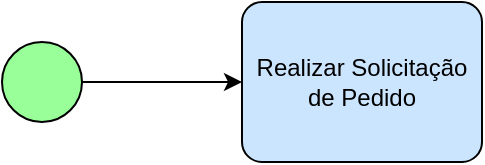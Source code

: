 <mxfile version="16.5.1" type="device" pages="3"><diagram id="ikMcDgLR_gFPNEw-ZTs5" name="Fluxograma"><mxGraphModel dx="1038" dy="249" grid="1" gridSize="10" guides="1" tooltips="1" connect="1" arrows="1" fold="1" page="0" pageScale="1" pageWidth="1169" pageHeight="827" math="0" shadow="0"><root><mxCell id="0"/><mxCell id="1" parent="0"/><mxCell id="gKZYmfGNtK6z6mm_H7y0-3" style="edgeStyle=orthogonalEdgeStyle;rounded=0;orthogonalLoop=1;jettySize=auto;html=1;fontFamily=Helvetica;fontSize=12;fontColor=default;" parent="1" source="gKZYmfGNtK6z6mm_H7y0-1" target="gKZYmfGNtK6z6mm_H7y0-2" edge="1"><mxGeometry relative="1" as="geometry"/></mxCell><mxCell id="gKZYmfGNtK6z6mm_H7y0-1" value="" style="points=[[0.145,0.145,0],[0.5,0,0],[0.855,0.145,0],[1,0.5,0],[0.855,0.855,0],[0.5,1,0],[0.145,0.855,0],[0,0.5,0]];shape=mxgraph.bpmn.event;html=1;verticalLabelPosition=bottom;labelBackgroundColor=#ffffff;verticalAlign=top;align=center;perimeter=ellipsePerimeter;outlineConnect=0;aspect=fixed;outline=standard;symbol=general;fillColor=#99FF99;" parent="1" vertex="1"><mxGeometry x="320" y="420" width="40" height="40" as="geometry"/></mxCell><mxCell id="gKZYmfGNtK6z6mm_H7y0-2" value="Realizar Solicitação de Pedido" style="points=[[0.25,0,0],[0.5,0,0],[0.75,0,0],[1,0.25,0],[1,0.5,0],[1,0.75,0],[0.75,1,0],[0.5,1,0],[0.25,1,0],[0,0.75,0],[0,0.5,0],[0,0.25,0]];shape=mxgraph.bpmn.task;whiteSpace=wrap;rectStyle=rounded;size=10;taskMarker=abstract;labelBackgroundColor=none;fontFamily=Helvetica;fontSize=12;fontColor=#000000;strokeColor=default;fillColor=#CCE5FF;html=1;" parent="1" vertex="1"><mxGeometry x="440" y="400" width="120" height="80" as="geometry"/></mxCell></root></mxGraphModel></diagram><diagram id="-e9G3CItfGh2ja6V0YT_" name="Casos de Uso"><mxGraphModel dx="1438" dy="249" grid="1" gridSize="10" guides="1" tooltips="1" connect="1" arrows="1" fold="1" page="0" pageScale="1" pageWidth="1169" pageHeight="827" math="0" shadow="0"><root><mxCell id="nmS7gJ4YFU_Pj8aa8mly-0"/><mxCell id="nmS7gJ4YFU_Pj8aa8mly-1" parent="nmS7gJ4YFU_Pj8aa8mly-0"/><mxCell id="DNogR23zL2V1cmOp9Az7-14" style="edgeStyle=none;rounded=0;orthogonalLoop=1;jettySize=auto;html=1;fontFamily=Helvetica;fontSize=12;fontColor=#000000;" parent="nmS7gJ4YFU_Pj8aa8mly-1" source="DNogR23zL2V1cmOp9Az7-10" target="DNogR23zL2V1cmOp9Az7-12" edge="1"><mxGeometry relative="1" as="geometry"/></mxCell><mxCell id="DNogR23zL2V1cmOp9Az7-10" value="Operador" style="shape=umlActor;verticalLabelPosition=bottom;verticalAlign=top;html=1;labelBackgroundColor=none;fontFamily=Helvetica;fontSize=12;fontColor=#000000;strokeColor=default;fillColor=#FFFFFF;" parent="nmS7gJ4YFU_Pj8aa8mly-1" vertex="1"><mxGeometry y="880" width="40" height="80" as="geometry"/></mxCell><mxCell id="DNogR23zL2V1cmOp9Az7-12" value="Receber Pedido" style="ellipse;whiteSpace=wrap;html=1;labelBackgroundColor=none;fontFamily=Helvetica;fontSize=12;fontColor=#000000;strokeColor=default;fillColor=#FFFFFF;" parent="nmS7gJ4YFU_Pj8aa8mly-1" vertex="1"><mxGeometry x="160" y="880" width="120" height="80" as="geometry"/></mxCell><mxCell id="DNogR23zL2V1cmOp9Az7-18" value="Aplicativo Web Macedo Implant Solutions" style="html=1;labelBackgroundColor=default;fontFamily=Helvetica;fontSize=12;fontColor=#000000;strokeColor=default;fillColor=none;align=center;verticalAlign=top;" parent="nmS7gJ4YFU_Pj8aa8mly-1" vertex="1"><mxGeometry x="160" y="440" width="520" height="400" as="geometry"/></mxCell><mxCell id="DNogR23zL2V1cmOp9Az7-19" value="Efetuar Login/Logout" style="ellipse;whiteSpace=wrap;html=1;labelBackgroundColor=none;fontFamily=Helvetica;fontSize=12;fontColor=#000000;strokeColor=default;fillColor=#FFFFFF;" parent="nmS7gJ4YFU_Pj8aa8mly-1" vertex="1"><mxGeometry x="360" y="480" width="120" height="80" as="geometry"/></mxCell><mxCell id="DNogR23zL2V1cmOp9Az7-20" value="Atualizar Estoque" style="ellipse;whiteSpace=wrap;html=1;labelBackgroundColor=none;fontFamily=Helvetica;fontSize=12;fontColor=#000000;strokeColor=default;fillColor=#FFFFFF;" parent="nmS7gJ4YFU_Pj8aa8mly-1" vertex="1"><mxGeometry x="480" y="720" width="120" height="80" as="geometry"/></mxCell><mxCell id="DNogR23zL2V1cmOp9Az7-21" value="Cadastrar Material" style="ellipse;whiteSpace=wrap;html=1;labelBackgroundColor=none;fontFamily=Helvetica;fontSize=12;fontColor=#000000;strokeColor=default;fillColor=#FFFFFF;" parent="nmS7gJ4YFU_Pj8aa8mly-1" vertex="1"><mxGeometry x="520" y="640" width="120" height="80" as="geometry"/></mxCell><mxCell id="DNogR23zL2V1cmOp9Az7-22" value="Cadastrar Cliente" style="ellipse;whiteSpace=wrap;html=1;labelBackgroundColor=none;fontFamily=Helvetica;fontSize=12;fontColor=#000000;strokeColor=default;fillColor=#FFFFFF;" parent="nmS7gJ4YFU_Pj8aa8mly-1" vertex="1"><mxGeometry x="280" y="560" width="120" height="80" as="geometry"/></mxCell><mxCell id="DNogR23zL2V1cmOp9Az7-23" value="Bloquear Cliente" style="ellipse;whiteSpace=wrap;html=1;labelBackgroundColor=none;fontFamily=Helvetica;fontSize=12;fontColor=#000000;strokeColor=default;fillColor=#FFFFFF;" parent="nmS7gJ4YFU_Pj8aa8mly-1" vertex="1"><mxGeometry x="240" y="720" width="120" height="80" as="geometry"/></mxCell><mxCell id="DNogR23zL2V1cmOp9Az7-24" value="Fazer Pedido" style="ellipse;whiteSpace=wrap;html=1;labelBackgroundColor=none;fontFamily=Helvetica;fontSize=12;fontColor=#000000;strokeColor=default;fillColor=#FFFFFF;" parent="nmS7gJ4YFU_Pj8aa8mly-1" vertex="1"><mxGeometry x="200" y="640" width="120" height="80" as="geometry"/></mxCell><mxCell id="DNogR23zL2V1cmOp9Az7-25" value="Solicitar Pedido" style="ellipse;whiteSpace=wrap;html=1;labelBackgroundColor=none;fontFamily=Helvetica;fontSize=12;fontColor=#000000;strokeColor=default;fillColor=#FFFFFF;" parent="nmS7gJ4YFU_Pj8aa8mly-1" vertex="1"><mxGeometry x="440" y="560" width="120" height="80" as="geometry"/></mxCell><mxCell id="DNogR23zL2V1cmOp9Az7-34" style="edgeStyle=none;rounded=0;orthogonalLoop=1;jettySize=auto;html=1;fontFamily=Helvetica;fontSize=12;fontColor=#000000;" parent="nmS7gJ4YFU_Pj8aa8mly-1" source="DNogR23zL2V1cmOp9Az7-26" target="DNogR23zL2V1cmOp9Az7-19" edge="1"><mxGeometry relative="1" as="geometry"/></mxCell><mxCell id="DNogR23zL2V1cmOp9Az7-35" style="edgeStyle=none;rounded=0;orthogonalLoop=1;jettySize=auto;html=1;fontFamily=Helvetica;fontSize=12;fontColor=#000000;" parent="nmS7gJ4YFU_Pj8aa8mly-1" source="DNogR23zL2V1cmOp9Az7-26" target="DNogR23zL2V1cmOp9Az7-20" edge="1"><mxGeometry relative="1" as="geometry"/></mxCell><mxCell id="DNogR23zL2V1cmOp9Az7-36" style="edgeStyle=none;rounded=0;orthogonalLoop=1;jettySize=auto;html=1;fontFamily=Helvetica;fontSize=12;fontColor=#000000;" parent="nmS7gJ4YFU_Pj8aa8mly-1" source="DNogR23zL2V1cmOp9Az7-26" target="DNogR23zL2V1cmOp9Az7-21" edge="1"><mxGeometry relative="1" as="geometry"/></mxCell><mxCell id="DNogR23zL2V1cmOp9Az7-37" style="edgeStyle=none;rounded=0;orthogonalLoop=1;jettySize=auto;html=1;fontFamily=Helvetica;fontSize=12;fontColor=#000000;" parent="nmS7gJ4YFU_Pj8aa8mly-1" source="DNogR23zL2V1cmOp9Az7-26" target="DNogR23zL2V1cmOp9Az7-25" edge="1"><mxGeometry relative="1" as="geometry"/></mxCell><mxCell id="DNogR23zL2V1cmOp9Az7-26" value="Reinaldo" style="shape=umlActor;verticalLabelPosition=bottom;verticalAlign=top;html=1;labelBackgroundColor=none;fontFamily=Helvetica;fontSize=12;fontColor=#000000;strokeColor=default;fillColor=#FFFFFF;" parent="nmS7gJ4YFU_Pj8aa8mly-1" vertex="1"><mxGeometry x="800" y="600" width="40" height="80" as="geometry"/></mxCell><mxCell id="DNogR23zL2V1cmOp9Az7-29" style="edgeStyle=none;rounded=0;orthogonalLoop=1;jettySize=auto;html=1;fontFamily=Helvetica;fontSize=12;fontColor=#000000;" parent="nmS7gJ4YFU_Pj8aa8mly-1" source="DNogR23zL2V1cmOp9Az7-27" target="DNogR23zL2V1cmOp9Az7-19" edge="1"><mxGeometry relative="1" as="geometry"/></mxCell><mxCell id="DNogR23zL2V1cmOp9Az7-30" style="edgeStyle=none;rounded=0;orthogonalLoop=1;jettySize=auto;html=1;fontFamily=Helvetica;fontSize=12;fontColor=#000000;" parent="nmS7gJ4YFU_Pj8aa8mly-1" source="DNogR23zL2V1cmOp9Az7-27" target="DNogR23zL2V1cmOp9Az7-23" edge="1"><mxGeometry relative="1" as="geometry"/></mxCell><mxCell id="DNogR23zL2V1cmOp9Az7-31" style="edgeStyle=none;rounded=0;orthogonalLoop=1;jettySize=auto;html=1;fontFamily=Helvetica;fontSize=12;fontColor=#000000;" parent="nmS7gJ4YFU_Pj8aa8mly-1" source="DNogR23zL2V1cmOp9Az7-27" target="DNogR23zL2V1cmOp9Az7-24" edge="1"><mxGeometry relative="1" as="geometry"/></mxCell><mxCell id="DNogR23zL2V1cmOp9Az7-32" style="edgeStyle=none;rounded=0;orthogonalLoop=1;jettySize=auto;html=1;fontFamily=Helvetica;fontSize=12;fontColor=#000000;" parent="nmS7gJ4YFU_Pj8aa8mly-1" source="DNogR23zL2V1cmOp9Az7-27" target="DNogR23zL2V1cmOp9Az7-22" edge="1"><mxGeometry relative="1" as="geometry"/></mxCell><mxCell id="DNogR23zL2V1cmOp9Az7-27" value="Rafaela" style="shape=umlActor;verticalLabelPosition=bottom;verticalAlign=top;html=1;labelBackgroundColor=none;fontFamily=Helvetica;fontSize=12;fontColor=#000000;strokeColor=default;fillColor=#FFFFFF;" parent="nmS7gJ4YFU_Pj8aa8mly-1" vertex="1"><mxGeometry y="600" width="40" height="80" as="geometry"/></mxCell></root></mxGraphModel></diagram><diagram id="yHKezRaOMMxXhc5B8pxL" name="Entidade de Relacionamento"><mxGraphModel dx="1038" dy="1049" grid="1" gridSize="10" guides="1" tooltips="1" connect="1" arrows="1" fold="1" page="0" pageScale="1" pageWidth="1169" pageHeight="827" math="0" shadow="0"><root><mxCell id="9y1m4AptiVUkIQtocEJv-0"/><mxCell id="9y1m4AptiVUkIQtocEJv-1" parent="9y1m4AptiVUkIQtocEJv-0"/><mxCell id="SzB6gNo2LekuM3TTqm6x-0" value="CLIENTE" style="shape=table;startSize=30;container=1;collapsible=1;childLayout=tableLayout;fixedRows=1;rowLines=0;fontStyle=1;align=center;resizeLast=1;fillColor=#99CCFF;rounded=1;shadow=0;sketch=0;" parent="9y1m4AptiVUkIQtocEJv-1" vertex="1"><mxGeometry x="160" y="-80" width="200" height="640" as="geometry"/></mxCell><mxCell id="SzB6gNo2LekuM3TTqm6x-1" value="" style="shape=tableRow;horizontal=0;startSize=0;swimlaneHead=0;swimlaneBody=0;fillColor=none;collapsible=0;dropTarget=0;points=[[0,0.5],[1,0.5]];portConstraint=eastwest;top=0;left=0;right=0;bottom=1;" parent="SzB6gNo2LekuM3TTqm6x-0" vertex="1"><mxGeometry y="30" width="200" height="30" as="geometry"/></mxCell><mxCell id="SzB6gNo2LekuM3TTqm6x-2" value="PK" style="shape=partialRectangle;connectable=0;fillColor=none;top=0;left=0;bottom=0;right=0;fontStyle=1;overflow=hidden;" parent="SzB6gNo2LekuM3TTqm6x-1" vertex="1"><mxGeometry width="30" height="30" as="geometry"><mxRectangle width="30" height="30" as="alternateBounds"/></mxGeometry></mxCell><mxCell id="SzB6gNo2LekuM3TTqm6x-3" value="ID" style="shape=partialRectangle;connectable=0;fillColor=none;top=0;left=0;bottom=0;right=0;align=left;spacingLeft=6;fontStyle=5;overflow=hidden;" parent="SzB6gNo2LekuM3TTqm6x-1" vertex="1"><mxGeometry x="30" width="170" height="30" as="geometry"><mxRectangle width="170" height="30" as="alternateBounds"/></mxGeometry></mxCell><mxCell id="SzB6gNo2LekuM3TTqm6x-4" value="" style="shape=tableRow;horizontal=0;startSize=0;swimlaneHead=0;swimlaneBody=0;fillColor=none;collapsible=0;dropTarget=0;points=[[0,0.5],[1,0.5]];portConstraint=eastwest;top=0;left=0;right=0;bottom=0;" parent="SzB6gNo2LekuM3TTqm6x-0" vertex="1"><mxGeometry y="60" width="200" height="30" as="geometry"/></mxCell><mxCell id="SzB6gNo2LekuM3TTqm6x-5" value="" style="shape=partialRectangle;connectable=0;fillColor=none;top=0;left=0;bottom=0;right=0;editable=1;overflow=hidden;" parent="SzB6gNo2LekuM3TTqm6x-4" vertex="1"><mxGeometry width="30" height="30" as="geometry"><mxRectangle width="30" height="30" as="alternateBounds"/></mxGeometry></mxCell><mxCell id="SzB6gNo2LekuM3TTqm6x-6" value="TIPO" style="shape=partialRectangle;connectable=0;fillColor=none;top=0;left=0;bottom=0;right=0;align=left;spacingLeft=6;overflow=hidden;" parent="SzB6gNo2LekuM3TTqm6x-4" vertex="1"><mxGeometry x="30" width="170" height="30" as="geometry"><mxRectangle width="170" height="30" as="alternateBounds"/></mxGeometry></mxCell><mxCell id="SzB6gNo2LekuM3TTqm6x-7" value="" style="shape=tableRow;horizontal=0;startSize=0;swimlaneHead=0;swimlaneBody=0;fillColor=none;collapsible=0;dropTarget=0;points=[[0,0.5],[1,0.5]];portConstraint=eastwest;top=0;left=0;right=0;bottom=0;" parent="SzB6gNo2LekuM3TTqm6x-0" vertex="1"><mxGeometry y="90" width="200" height="30" as="geometry"/></mxCell><mxCell id="SzB6gNo2LekuM3TTqm6x-8" value="" style="shape=partialRectangle;connectable=0;fillColor=none;top=0;left=0;bottom=0;right=0;editable=1;overflow=hidden;" parent="SzB6gNo2LekuM3TTqm6x-7" vertex="1"><mxGeometry width="30" height="30" as="geometry"><mxRectangle width="30" height="30" as="alternateBounds"/></mxGeometry></mxCell><mxCell id="SzB6gNo2LekuM3TTqm6x-9" value="STATUS" style="shape=partialRectangle;connectable=0;fillColor=none;top=0;left=0;bottom=0;right=0;align=left;spacingLeft=6;overflow=hidden;" parent="SzB6gNo2LekuM3TTqm6x-7" vertex="1"><mxGeometry x="30" width="170" height="30" as="geometry"><mxRectangle width="170" height="30" as="alternateBounds"/></mxGeometry></mxCell><mxCell id="SzB6gNo2LekuM3TTqm6x-10" value="" style="shape=tableRow;horizontal=0;startSize=0;swimlaneHead=0;swimlaneBody=0;fillColor=none;collapsible=0;dropTarget=0;points=[[0,0.5],[1,0.5]];portConstraint=eastwest;top=0;left=0;right=0;bottom=0;" parent="SzB6gNo2LekuM3TTqm6x-0" vertex="1"><mxGeometry y="120" width="200" height="30" as="geometry"/></mxCell><mxCell id="SzB6gNo2LekuM3TTqm6x-11" value="" style="shape=partialRectangle;connectable=0;fillColor=none;top=0;left=0;bottom=0;right=0;editable=1;overflow=hidden;" parent="SzB6gNo2LekuM3TTqm6x-10" vertex="1"><mxGeometry width="30" height="30" as="geometry"><mxRectangle width="30" height="30" as="alternateBounds"/></mxGeometry></mxCell><mxCell id="SzB6gNo2LekuM3TTqm6x-12" value="NOME" style="shape=partialRectangle;connectable=0;fillColor=none;top=0;left=0;bottom=0;right=0;align=left;spacingLeft=6;overflow=hidden;" parent="SzB6gNo2LekuM3TTqm6x-10" vertex="1"><mxGeometry x="30" width="170" height="30" as="geometry"><mxRectangle width="170" height="30" as="alternateBounds"/></mxGeometry></mxCell><mxCell id="SzB6gNo2LekuM3TTqm6x-13" value="" style="shape=tableRow;horizontal=0;startSize=0;swimlaneHead=0;swimlaneBody=0;fillColor=none;collapsible=0;dropTarget=0;points=[[0,0.5],[1,0.5]];portConstraint=eastwest;top=0;left=0;right=0;bottom=0;" parent="SzB6gNo2LekuM3TTqm6x-0" vertex="1"><mxGeometry y="150" width="200" height="30" as="geometry"/></mxCell><mxCell id="SzB6gNo2LekuM3TTqm6x-14" value="" style="shape=partialRectangle;connectable=0;fillColor=none;top=0;left=0;bottom=0;right=0;editable=1;overflow=hidden;" parent="SzB6gNo2LekuM3TTqm6x-13" vertex="1"><mxGeometry width="30" height="30" as="geometry"><mxRectangle width="30" height="30" as="alternateBounds"/></mxGeometry></mxCell><mxCell id="SzB6gNo2LekuM3TTqm6x-15" value="CPF_CNPJ" style="shape=partialRectangle;connectable=0;fillColor=none;top=0;left=0;bottom=0;right=0;align=left;spacingLeft=6;overflow=hidden;" parent="SzB6gNo2LekuM3TTqm6x-13" vertex="1"><mxGeometry x="30" width="170" height="30" as="geometry"><mxRectangle width="170" height="30" as="alternateBounds"/></mxGeometry></mxCell><mxCell id="SzB6gNo2LekuM3TTqm6x-16" value="" style="shape=tableRow;horizontal=0;startSize=0;swimlaneHead=0;swimlaneBody=0;fillColor=none;collapsible=0;dropTarget=0;points=[[0,0.5],[1,0.5]];portConstraint=eastwest;top=0;left=0;right=0;bottom=0;" parent="SzB6gNo2LekuM3TTqm6x-0" vertex="1"><mxGeometry y="180" width="200" height="30" as="geometry"/></mxCell><mxCell id="SzB6gNo2LekuM3TTqm6x-17" value="" style="shape=partialRectangle;connectable=0;fillColor=none;top=0;left=0;bottom=0;right=0;editable=1;overflow=hidden;" parent="SzB6gNo2LekuM3TTqm6x-16" vertex="1"><mxGeometry width="30" height="30" as="geometry"><mxRectangle width="30" height="30" as="alternateBounds"/></mxGeometry></mxCell><mxCell id="SzB6gNo2LekuM3TTqm6x-18" value="ENDERECO" style="shape=partialRectangle;connectable=0;fillColor=none;top=0;left=0;bottom=0;right=0;align=left;spacingLeft=6;overflow=hidden;" parent="SzB6gNo2LekuM3TTqm6x-16" vertex="1"><mxGeometry x="30" width="170" height="30" as="geometry"><mxRectangle width="170" height="30" as="alternateBounds"/></mxGeometry></mxCell><mxCell id="SzB6gNo2LekuM3TTqm6x-19" value="" style="shape=tableRow;horizontal=0;startSize=0;swimlaneHead=0;swimlaneBody=0;fillColor=none;collapsible=0;dropTarget=0;points=[[0,0.5],[1,0.5]];portConstraint=eastwest;top=0;left=0;right=0;bottom=0;" parent="SzB6gNo2LekuM3TTqm6x-0" vertex="1"><mxGeometry y="210" width="200" height="30" as="geometry"/></mxCell><mxCell id="SzB6gNo2LekuM3TTqm6x-20" value="" style="shape=partialRectangle;connectable=0;fillColor=none;top=0;left=0;bottom=0;right=0;editable=1;overflow=hidden;" parent="SzB6gNo2LekuM3TTqm6x-19" vertex="1"><mxGeometry width="30" height="30" as="geometry"><mxRectangle width="30" height="30" as="alternateBounds"/></mxGeometry></mxCell><mxCell id="SzB6gNo2LekuM3TTqm6x-21" value="NUMERO" style="shape=partialRectangle;connectable=0;fillColor=none;top=0;left=0;bottom=0;right=0;align=left;spacingLeft=6;overflow=hidden;" parent="SzB6gNo2LekuM3TTqm6x-19" vertex="1"><mxGeometry x="30" width="170" height="30" as="geometry"><mxRectangle width="170" height="30" as="alternateBounds"/></mxGeometry></mxCell><mxCell id="SzB6gNo2LekuM3TTqm6x-22" value="" style="shape=tableRow;horizontal=0;startSize=0;swimlaneHead=0;swimlaneBody=0;fillColor=none;collapsible=0;dropTarget=0;points=[[0,0.5],[1,0.5]];portConstraint=eastwest;top=0;left=0;right=0;bottom=0;" parent="SzB6gNo2LekuM3TTqm6x-0" vertex="1"><mxGeometry y="240" width="200" height="30" as="geometry"/></mxCell><mxCell id="SzB6gNo2LekuM3TTqm6x-23" value="" style="shape=partialRectangle;connectable=0;fillColor=none;top=0;left=0;bottom=0;right=0;editable=1;overflow=hidden;" parent="SzB6gNo2LekuM3TTqm6x-22" vertex="1"><mxGeometry width="30" height="30" as="geometry"><mxRectangle width="30" height="30" as="alternateBounds"/></mxGeometry></mxCell><mxCell id="SzB6gNo2LekuM3TTqm6x-24" value="COMPLEMENTO" style="shape=partialRectangle;connectable=0;fillColor=none;top=0;left=0;bottom=0;right=0;align=left;spacingLeft=6;overflow=hidden;" parent="SzB6gNo2LekuM3TTqm6x-22" vertex="1"><mxGeometry x="30" width="170" height="30" as="geometry"><mxRectangle width="170" height="30" as="alternateBounds"/></mxGeometry></mxCell><mxCell id="SzB6gNo2LekuM3TTqm6x-25" value="" style="shape=tableRow;horizontal=0;startSize=0;swimlaneHead=0;swimlaneBody=0;fillColor=none;collapsible=0;dropTarget=0;points=[[0,0.5],[1,0.5]];portConstraint=eastwest;top=0;left=0;right=0;bottom=0;" parent="SzB6gNo2LekuM3TTqm6x-0" vertex="1"><mxGeometry y="270" width="200" height="30" as="geometry"/></mxCell><mxCell id="SzB6gNo2LekuM3TTqm6x-26" value="" style="shape=partialRectangle;connectable=0;fillColor=none;top=0;left=0;bottom=0;right=0;editable=1;overflow=hidden;" parent="SzB6gNo2LekuM3TTqm6x-25" vertex="1"><mxGeometry width="30" height="30" as="geometry"><mxRectangle width="30" height="30" as="alternateBounds"/></mxGeometry></mxCell><mxCell id="SzB6gNo2LekuM3TTqm6x-27" value="BAIRRO" style="shape=partialRectangle;connectable=0;fillColor=none;top=0;left=0;bottom=0;right=0;align=left;spacingLeft=6;overflow=hidden;" parent="SzB6gNo2LekuM3TTqm6x-25" vertex="1"><mxGeometry x="30" width="170" height="30" as="geometry"><mxRectangle width="170" height="30" as="alternateBounds"/></mxGeometry></mxCell><mxCell id="SzB6gNo2LekuM3TTqm6x-28" value="" style="shape=tableRow;horizontal=0;startSize=0;swimlaneHead=0;swimlaneBody=0;fillColor=none;collapsible=0;dropTarget=0;points=[[0,0.5],[1,0.5]];portConstraint=eastwest;top=0;left=0;right=0;bottom=0;" parent="SzB6gNo2LekuM3TTqm6x-0" vertex="1"><mxGeometry y="300" width="200" height="30" as="geometry"/></mxCell><mxCell id="SzB6gNo2LekuM3TTqm6x-29" value="" style="shape=partialRectangle;connectable=0;fillColor=none;top=0;left=0;bottom=0;right=0;editable=1;overflow=hidden;" parent="SzB6gNo2LekuM3TTqm6x-28" vertex="1"><mxGeometry width="30" height="30" as="geometry"><mxRectangle width="30" height="30" as="alternateBounds"/></mxGeometry></mxCell><mxCell id="SzB6gNo2LekuM3TTqm6x-30" value="MUNICIPIO" style="shape=partialRectangle;connectable=0;fillColor=none;top=0;left=0;bottom=0;right=0;align=left;spacingLeft=6;overflow=hidden;" parent="SzB6gNo2LekuM3TTqm6x-28" vertex="1"><mxGeometry x="30" width="170" height="30" as="geometry"><mxRectangle width="170" height="30" as="alternateBounds"/></mxGeometry></mxCell><mxCell id="SzB6gNo2LekuM3TTqm6x-31" value="" style="shape=tableRow;horizontal=0;startSize=0;swimlaneHead=0;swimlaneBody=0;fillColor=none;collapsible=0;dropTarget=0;points=[[0,0.5],[1,0.5]];portConstraint=eastwest;top=0;left=0;right=0;bottom=0;" parent="SzB6gNo2LekuM3TTqm6x-0" vertex="1"><mxGeometry y="330" width="200" height="30" as="geometry"/></mxCell><mxCell id="SzB6gNo2LekuM3TTqm6x-32" value="" style="shape=partialRectangle;connectable=0;fillColor=none;top=0;left=0;bottom=0;right=0;editable=1;overflow=hidden;" parent="SzB6gNo2LekuM3TTqm6x-31" vertex="1"><mxGeometry width="30" height="30" as="geometry"><mxRectangle width="30" height="30" as="alternateBounds"/></mxGeometry></mxCell><mxCell id="SzB6gNo2LekuM3TTqm6x-33" value="CIDADE" style="shape=partialRectangle;connectable=0;fillColor=none;top=0;left=0;bottom=0;right=0;align=left;spacingLeft=6;overflow=hidden;" parent="SzB6gNo2LekuM3TTqm6x-31" vertex="1"><mxGeometry x="30" width="170" height="30" as="geometry"><mxRectangle width="170" height="30" as="alternateBounds"/></mxGeometry></mxCell><mxCell id="SzB6gNo2LekuM3TTqm6x-34" value="" style="shape=tableRow;horizontal=0;startSize=0;swimlaneHead=0;swimlaneBody=0;fillColor=none;collapsible=0;dropTarget=0;points=[[0,0.5],[1,0.5]];portConstraint=eastwest;top=0;left=0;right=0;bottom=0;" parent="SzB6gNo2LekuM3TTqm6x-0" vertex="1"><mxGeometry y="360" width="200" height="30" as="geometry"/></mxCell><mxCell id="SzB6gNo2LekuM3TTqm6x-35" value="" style="shape=partialRectangle;connectable=0;fillColor=none;top=0;left=0;bottom=0;right=0;editable=1;overflow=hidden;" parent="SzB6gNo2LekuM3TTqm6x-34" vertex="1"><mxGeometry width="30" height="30" as="geometry"><mxRectangle width="30" height="30" as="alternateBounds"/></mxGeometry></mxCell><mxCell id="SzB6gNo2LekuM3TTqm6x-36" value="UF" style="shape=partialRectangle;connectable=0;fillColor=none;top=0;left=0;bottom=0;right=0;align=left;spacingLeft=6;overflow=hidden;" parent="SzB6gNo2LekuM3TTqm6x-34" vertex="1"><mxGeometry x="30" width="170" height="30" as="geometry"><mxRectangle width="170" height="30" as="alternateBounds"/></mxGeometry></mxCell><mxCell id="SzB6gNo2LekuM3TTqm6x-37" value="" style="shape=tableRow;horizontal=0;startSize=0;swimlaneHead=0;swimlaneBody=0;fillColor=none;collapsible=0;dropTarget=0;points=[[0,0.5],[1,0.5]];portConstraint=eastwest;top=0;left=0;right=0;bottom=0;" parent="SzB6gNo2LekuM3TTqm6x-0" vertex="1"><mxGeometry y="390" width="200" height="30" as="geometry"/></mxCell><mxCell id="SzB6gNo2LekuM3TTqm6x-38" value="" style="shape=partialRectangle;connectable=0;fillColor=none;top=0;left=0;bottom=0;right=0;editable=1;overflow=hidden;" parent="SzB6gNo2LekuM3TTqm6x-37" vertex="1"><mxGeometry width="30" height="30" as="geometry"><mxRectangle width="30" height="30" as="alternateBounds"/></mxGeometry></mxCell><mxCell id="SzB6gNo2LekuM3TTqm6x-39" value="CEP" style="shape=partialRectangle;connectable=0;fillColor=none;top=0;left=0;bottom=0;right=0;align=left;spacingLeft=6;overflow=hidden;" parent="SzB6gNo2LekuM3TTqm6x-37" vertex="1"><mxGeometry x="30" width="170" height="30" as="geometry"><mxRectangle width="170" height="30" as="alternateBounds"/></mxGeometry></mxCell><mxCell id="SzB6gNo2LekuM3TTqm6x-40" value="" style="shape=tableRow;horizontal=0;startSize=0;swimlaneHead=0;swimlaneBody=0;fillColor=none;collapsible=0;dropTarget=0;points=[[0,0.5],[1,0.5]];portConstraint=eastwest;top=0;left=0;right=0;bottom=0;" parent="SzB6gNo2LekuM3TTqm6x-0" vertex="1"><mxGeometry y="420" width="200" height="30" as="geometry"/></mxCell><mxCell id="SzB6gNo2LekuM3TTqm6x-41" value="" style="shape=partialRectangle;connectable=0;fillColor=none;top=0;left=0;bottom=0;right=0;editable=1;overflow=hidden;" parent="SzB6gNo2LekuM3TTqm6x-40" vertex="1"><mxGeometry width="30" height="30" as="geometry"><mxRectangle width="30" height="30" as="alternateBounds"/></mxGeometry></mxCell><mxCell id="SzB6gNo2LekuM3TTqm6x-42" value="TELEFONE" style="shape=partialRectangle;connectable=0;fillColor=none;top=0;left=0;bottom=0;right=0;align=left;spacingLeft=6;overflow=hidden;" parent="SzB6gNo2LekuM3TTqm6x-40" vertex="1"><mxGeometry x="30" width="170" height="30" as="geometry"><mxRectangle width="170" height="30" as="alternateBounds"/></mxGeometry></mxCell><mxCell id="SzB6gNo2LekuM3TTqm6x-43" value="" style="shape=tableRow;horizontal=0;startSize=0;swimlaneHead=0;swimlaneBody=0;fillColor=none;collapsible=0;dropTarget=0;points=[[0,0.5],[1,0.5]];portConstraint=eastwest;top=0;left=0;right=0;bottom=0;" parent="SzB6gNo2LekuM3TTqm6x-0" vertex="1"><mxGeometry y="450" width="200" height="30" as="geometry"/></mxCell><mxCell id="SzB6gNo2LekuM3TTqm6x-44" value="" style="shape=partialRectangle;connectable=0;fillColor=none;top=0;left=0;bottom=0;right=0;editable=1;overflow=hidden;" parent="SzB6gNo2LekuM3TTqm6x-43" vertex="1"><mxGeometry width="30" height="30" as="geometry"><mxRectangle width="30" height="30" as="alternateBounds"/></mxGeometry></mxCell><mxCell id="SzB6gNo2LekuM3TTqm6x-45" value="CELULAR" style="shape=partialRectangle;connectable=0;fillColor=none;top=0;left=0;bottom=0;right=0;align=left;spacingLeft=6;overflow=hidden;" parent="SzB6gNo2LekuM3TTqm6x-43" vertex="1"><mxGeometry x="30" width="170" height="30" as="geometry"><mxRectangle width="170" height="30" as="alternateBounds"/></mxGeometry></mxCell><mxCell id="SzB6gNo2LekuM3TTqm6x-46" value="" style="shape=tableRow;horizontal=0;startSize=0;swimlaneHead=0;swimlaneBody=0;fillColor=none;collapsible=0;dropTarget=0;points=[[0,0.5],[1,0.5]];portConstraint=eastwest;top=0;left=0;right=0;bottom=0;" parent="SzB6gNo2LekuM3TTqm6x-0" vertex="1"><mxGeometry y="480" width="200" height="30" as="geometry"/></mxCell><mxCell id="SzB6gNo2LekuM3TTqm6x-47" value="" style="shape=partialRectangle;connectable=0;fillColor=none;top=0;left=0;bottom=0;right=0;editable=1;overflow=hidden;" parent="SzB6gNo2LekuM3TTqm6x-46" vertex="1"><mxGeometry width="30" height="30" as="geometry"><mxRectangle width="30" height="30" as="alternateBounds"/></mxGeometry></mxCell><mxCell id="SzB6gNo2LekuM3TTqm6x-48" value="CRO" style="shape=partialRectangle;connectable=0;fillColor=none;top=0;left=0;bottom=0;right=0;align=left;spacingLeft=6;overflow=hidden;" parent="SzB6gNo2LekuM3TTqm6x-46" vertex="1"><mxGeometry x="30" width="170" height="30" as="geometry"><mxRectangle width="170" height="30" as="alternateBounds"/></mxGeometry></mxCell><mxCell id="SzB6gNo2LekuM3TTqm6x-49" value="" style="shape=tableRow;horizontal=0;startSize=0;swimlaneHead=0;swimlaneBody=0;fillColor=none;collapsible=0;dropTarget=0;points=[[0,0.5],[1,0.5]];portConstraint=eastwest;top=0;left=0;right=0;bottom=0;" parent="SzB6gNo2LekuM3TTqm6x-0" vertex="1"><mxGeometry y="510" width="200" height="30" as="geometry"/></mxCell><mxCell id="SzB6gNo2LekuM3TTqm6x-50" value="" style="shape=partialRectangle;connectable=0;fillColor=none;top=0;left=0;bottom=0;right=0;editable=1;overflow=hidden;" parent="SzB6gNo2LekuM3TTqm6x-49" vertex="1"><mxGeometry width="30" height="30" as="geometry"><mxRectangle width="30" height="30" as="alternateBounds"/></mxGeometry></mxCell><mxCell id="SzB6gNo2LekuM3TTqm6x-51" value="EMAIL" style="shape=partialRectangle;connectable=0;fillColor=none;top=0;left=0;bottom=0;right=0;align=left;spacingLeft=6;overflow=hidden;" parent="SzB6gNo2LekuM3TTqm6x-49" vertex="1"><mxGeometry x="30" width="170" height="30" as="geometry"><mxRectangle width="170" height="30" as="alternateBounds"/></mxGeometry></mxCell><mxCell id="SzB6gNo2LekuM3TTqm6x-55" value="" style="shape=tableRow;horizontal=0;startSize=0;swimlaneHead=0;swimlaneBody=0;fillColor=none;collapsible=0;dropTarget=0;points=[[0,0.5],[1,0.5]];portConstraint=eastwest;top=0;left=0;right=0;bottom=0;" parent="SzB6gNo2LekuM3TTqm6x-0" vertex="1"><mxGeometry y="540" width="200" height="30" as="geometry"/></mxCell><mxCell id="SzB6gNo2LekuM3TTqm6x-56" value="" style="shape=partialRectangle;connectable=0;fillColor=none;top=0;left=0;bottom=0;right=0;editable=1;overflow=hidden;" parent="SzB6gNo2LekuM3TTqm6x-55" vertex="1"><mxGeometry width="30" height="30" as="geometry"><mxRectangle width="30" height="30" as="alternateBounds"/></mxGeometry></mxCell><mxCell id="SzB6gNo2LekuM3TTqm6x-57" value="DT_ANIVERSARIO" style="shape=partialRectangle;connectable=0;fillColor=none;top=0;left=0;bottom=0;right=0;align=left;spacingLeft=6;overflow=hidden;" parent="SzB6gNo2LekuM3TTqm6x-55" vertex="1"><mxGeometry x="30" width="170" height="30" as="geometry"><mxRectangle width="170" height="30" as="alternateBounds"/></mxGeometry></mxCell><mxCell id="SzB6gNo2LekuM3TTqm6x-52" value="" style="shape=tableRow;horizontal=0;startSize=0;swimlaneHead=0;swimlaneBody=0;fillColor=none;collapsible=0;dropTarget=0;points=[[0,0.5],[1,0.5]];portConstraint=eastwest;top=0;left=0;right=0;bottom=0;" parent="SzB6gNo2LekuM3TTqm6x-0" vertex="1"><mxGeometry y="570" width="200" height="30" as="geometry"/></mxCell><mxCell id="SzB6gNo2LekuM3TTqm6x-53" value="" style="shape=partialRectangle;connectable=0;fillColor=none;top=0;left=0;bottom=0;right=0;editable=1;overflow=hidden;" parent="SzB6gNo2LekuM3TTqm6x-52" vertex="1"><mxGeometry width="30" height="30" as="geometry"><mxRectangle width="30" height="30" as="alternateBounds"/></mxGeometry></mxCell><mxCell id="SzB6gNo2LekuM3TTqm6x-54" value="DT_REG" style="shape=partialRectangle;connectable=0;fillColor=none;top=0;left=0;bottom=0;right=0;align=left;spacingLeft=6;overflow=hidden;" parent="SzB6gNo2LekuM3TTqm6x-52" vertex="1"><mxGeometry x="30" width="170" height="30" as="geometry"><mxRectangle width="170" height="30" as="alternateBounds"/></mxGeometry></mxCell><mxCell id="SzB6gNo2LekuM3TTqm6x-58" value="" style="shape=tableRow;horizontal=0;startSize=0;swimlaneHead=0;swimlaneBody=0;fillColor=none;collapsible=0;dropTarget=0;points=[[0,0.5],[1,0.5]];portConstraint=eastwest;top=0;left=0;right=0;bottom=0;" parent="SzB6gNo2LekuM3TTqm6x-0" vertex="1"><mxGeometry y="600" width="200" height="30" as="geometry"/></mxCell><mxCell id="SzB6gNo2LekuM3TTqm6x-59" value="" style="shape=partialRectangle;connectable=0;fillColor=none;top=0;left=0;bottom=0;right=0;editable=1;overflow=hidden;" parent="SzB6gNo2LekuM3TTqm6x-58" vertex="1"><mxGeometry width="30" height="30" as="geometry"><mxRectangle width="30" height="30" as="alternateBounds"/></mxGeometry></mxCell><mxCell id="SzB6gNo2LekuM3TTqm6x-60" value="DT_ANIVERSARIO" style="shape=partialRectangle;connectable=0;fillColor=none;top=0;left=0;bottom=0;right=0;align=left;spacingLeft=6;overflow=hidden;" parent="SzB6gNo2LekuM3TTqm6x-58" vertex="1"><mxGeometry x="30" width="170" height="30" as="geometry"><mxRectangle width="170" height="30" as="alternateBounds"/></mxGeometry></mxCell><mxCell id="SzB6gNo2LekuM3TTqm6x-61" value="PEDIDO" style="shape=table;startSize=30;container=1;collapsible=1;childLayout=tableLayout;fixedRows=1;rowLines=0;fontStyle=1;align=center;resizeLast=1;rounded=1;shadow=0;sketch=0;fillColor=#99CCFF;" parent="9y1m4AptiVUkIQtocEJv-1" vertex="1"><mxGeometry x="480" y="-80" width="200" height="520" as="geometry"/></mxCell><mxCell id="SzB6gNo2LekuM3TTqm6x-62" value="" style="shape=tableRow;horizontal=0;startSize=0;swimlaneHead=0;swimlaneBody=0;fillColor=none;collapsible=0;dropTarget=0;points=[[0,0.5],[1,0.5]];portConstraint=eastwest;top=0;left=0;right=0;bottom=1;rounded=1;shadow=0;sketch=0;" parent="SzB6gNo2LekuM3TTqm6x-61" vertex="1"><mxGeometry y="30" width="200" height="30" as="geometry"/></mxCell><mxCell id="SzB6gNo2LekuM3TTqm6x-63" value="PK" style="shape=partialRectangle;connectable=0;fillColor=none;top=0;left=0;bottom=0;right=0;fontStyle=1;overflow=hidden;rounded=1;shadow=0;sketch=0;" parent="SzB6gNo2LekuM3TTqm6x-62" vertex="1"><mxGeometry width="30" height="30" as="geometry"><mxRectangle width="30" height="30" as="alternateBounds"/></mxGeometry></mxCell><mxCell id="SzB6gNo2LekuM3TTqm6x-64" value="ID" style="shape=partialRectangle;connectable=0;fillColor=none;top=0;left=0;bottom=0;right=0;align=left;spacingLeft=6;fontStyle=5;overflow=hidden;rounded=1;shadow=0;sketch=0;" parent="SzB6gNo2LekuM3TTqm6x-62" vertex="1"><mxGeometry x="30" width="170" height="30" as="geometry"><mxRectangle width="170" height="30" as="alternateBounds"/></mxGeometry></mxCell><mxCell id="SzB6gNo2LekuM3TTqm6x-65" value="" style="shape=tableRow;horizontal=0;startSize=0;swimlaneHead=0;swimlaneBody=0;fillColor=none;collapsible=0;dropTarget=0;points=[[0,0.5],[1,0.5]];portConstraint=eastwest;top=0;left=0;right=0;bottom=0;rounded=1;shadow=0;sketch=0;" parent="SzB6gNo2LekuM3TTqm6x-61" vertex="1"><mxGeometry y="60" width="200" height="30" as="geometry"/></mxCell><mxCell id="SzB6gNo2LekuM3TTqm6x-66" value="" style="shape=partialRectangle;connectable=0;fillColor=none;top=0;left=0;bottom=0;right=0;editable=1;overflow=hidden;rounded=1;shadow=0;sketch=0;" parent="SzB6gNo2LekuM3TTqm6x-65" vertex="1"><mxGeometry width="30" height="30" as="geometry"><mxRectangle width="30" height="30" as="alternateBounds"/></mxGeometry></mxCell><mxCell id="SzB6gNo2LekuM3TTqm6x-67" value="DT_PEDIDO" style="shape=partialRectangle;connectable=0;fillColor=none;top=0;left=0;bottom=0;right=0;align=left;spacingLeft=6;overflow=hidden;rounded=1;shadow=0;sketch=0;" parent="SzB6gNo2LekuM3TTqm6x-65" vertex="1"><mxGeometry x="30" width="170" height="30" as="geometry"><mxRectangle width="170" height="30" as="alternateBounds"/></mxGeometry></mxCell><mxCell id="SzB6gNo2LekuM3TTqm6x-68" value="" style="shape=tableRow;horizontal=0;startSize=0;swimlaneHead=0;swimlaneBody=0;fillColor=none;collapsible=0;dropTarget=0;points=[[0,0.5],[1,0.5]];portConstraint=eastwest;top=0;left=0;right=0;bottom=0;rounded=1;shadow=0;sketch=0;" parent="SzB6gNo2LekuM3TTqm6x-61" vertex="1"><mxGeometry y="90" width="200" height="30" as="geometry"/></mxCell><mxCell id="SzB6gNo2LekuM3TTqm6x-69" value="FK" style="shape=partialRectangle;connectable=0;fillColor=none;top=0;left=0;bottom=0;right=0;editable=1;overflow=hidden;rounded=1;shadow=0;sketch=0;" parent="SzB6gNo2LekuM3TTqm6x-68" vertex="1"><mxGeometry width="30" height="30" as="geometry"><mxRectangle width="30" height="30" as="alternateBounds"/></mxGeometry></mxCell><mxCell id="SzB6gNo2LekuM3TTqm6x-70" value="ID_CLIENTE" style="shape=partialRectangle;connectable=0;fillColor=none;top=0;left=0;bottom=0;right=0;align=left;spacingLeft=6;overflow=hidden;rounded=1;shadow=0;sketch=0;" parent="SzB6gNo2LekuM3TTqm6x-68" vertex="1"><mxGeometry x="30" width="170" height="30" as="geometry"><mxRectangle width="170" height="30" as="alternateBounds"/></mxGeometry></mxCell><mxCell id="SzB6gNo2LekuM3TTqm6x-71" value="" style="shape=tableRow;horizontal=0;startSize=0;swimlaneHead=0;swimlaneBody=0;fillColor=none;collapsible=0;dropTarget=0;points=[[0,0.5],[1,0.5]];portConstraint=eastwest;top=0;left=0;right=0;bottom=0;rounded=1;shadow=0;sketch=0;" parent="SzB6gNo2LekuM3TTqm6x-61" vertex="1"><mxGeometry y="120" width="200" height="30" as="geometry"/></mxCell><mxCell id="SzB6gNo2LekuM3TTqm6x-72" value="" style="shape=partialRectangle;connectable=0;fillColor=none;top=0;left=0;bottom=0;right=0;editable=1;overflow=hidden;rounded=1;shadow=0;sketch=0;" parent="SzB6gNo2LekuM3TTqm6x-71" vertex="1"><mxGeometry width="30" height="30" as="geometry"><mxRectangle width="30" height="30" as="alternateBounds"/></mxGeometry></mxCell><mxCell id="SzB6gNo2LekuM3TTqm6x-73" value="DENTISTA" style="shape=partialRectangle;connectable=0;fillColor=none;top=0;left=0;bottom=0;right=0;align=left;spacingLeft=6;overflow=hidden;rounded=1;shadow=0;sketch=0;" parent="SzB6gNo2LekuM3TTqm6x-71" vertex="1"><mxGeometry x="30" width="170" height="30" as="geometry"><mxRectangle width="170" height="30" as="alternateBounds"/></mxGeometry></mxCell><mxCell id="SzB6gNo2LekuM3TTqm6x-114" value="" style="shape=tableRow;horizontal=0;startSize=0;swimlaneHead=0;swimlaneBody=0;fillColor=none;collapsible=0;dropTarget=0;points=[[0,0.5],[1,0.5]];portConstraint=eastwest;top=0;left=0;right=0;bottom=0;rounded=1;shadow=0;sketch=0;" parent="SzB6gNo2LekuM3TTqm6x-61" vertex="1"><mxGeometry y="150" width="200" height="30" as="geometry"/></mxCell><mxCell id="SzB6gNo2LekuM3TTqm6x-115" value="" style="shape=partialRectangle;connectable=0;fillColor=none;top=0;left=0;bottom=0;right=0;editable=1;overflow=hidden;rounded=1;shadow=0;sketch=0;" parent="SzB6gNo2LekuM3TTqm6x-114" vertex="1"><mxGeometry width="30" height="30" as="geometry"><mxRectangle width="30" height="30" as="alternateBounds"/></mxGeometry></mxCell><mxCell id="SzB6gNo2LekuM3TTqm6x-116" value="INSTITUIÇÃO" style="shape=partialRectangle;connectable=0;fillColor=none;top=0;left=0;bottom=0;right=0;align=left;spacingLeft=6;overflow=hidden;rounded=1;shadow=0;sketch=0;" parent="SzB6gNo2LekuM3TTqm6x-114" vertex="1"><mxGeometry x="30" width="170" height="30" as="geometry"><mxRectangle width="170" height="30" as="alternateBounds"/></mxGeometry></mxCell><mxCell id="SzB6gNo2LekuM3TTqm6x-123" value="" style="shape=tableRow;horizontal=0;startSize=0;swimlaneHead=0;swimlaneBody=0;fillColor=none;collapsible=0;dropTarget=0;points=[[0,0.5],[1,0.5]];portConstraint=eastwest;top=0;left=0;right=0;bottom=0;rounded=1;shadow=0;sketch=0;" parent="SzB6gNo2LekuM3TTqm6x-61" vertex="1"><mxGeometry y="180" width="200" height="30" as="geometry"/></mxCell><mxCell id="SzB6gNo2LekuM3TTqm6x-124" value="" style="shape=partialRectangle;connectable=0;fillColor=none;top=0;left=0;bottom=0;right=0;editable=1;overflow=hidden;rounded=1;shadow=0;sketch=0;" parent="SzB6gNo2LekuM3TTqm6x-123" vertex="1"><mxGeometry width="30" height="30" as="geometry"><mxRectangle width="30" height="30" as="alternateBounds"/></mxGeometry></mxCell><mxCell id="SzB6gNo2LekuM3TTqm6x-125" value="FRETE" style="shape=partialRectangle;connectable=0;fillColor=none;top=0;left=0;bottom=0;right=0;align=left;spacingLeft=6;overflow=hidden;rounded=1;shadow=0;sketch=0;" parent="SzB6gNo2LekuM3TTqm6x-123" vertex="1"><mxGeometry x="30" width="170" height="30" as="geometry"><mxRectangle width="170" height="30" as="alternateBounds"/></mxGeometry></mxCell><mxCell id="SzB6gNo2LekuM3TTqm6x-126" value="" style="shape=tableRow;horizontal=0;startSize=0;swimlaneHead=0;swimlaneBody=0;fillColor=none;collapsible=0;dropTarget=0;points=[[0,0.5],[1,0.5]];portConstraint=eastwest;top=0;left=0;right=0;bottom=0;rounded=1;shadow=0;sketch=0;" parent="SzB6gNo2LekuM3TTqm6x-61" vertex="1"><mxGeometry y="210" width="200" height="30" as="geometry"/></mxCell><mxCell id="SzB6gNo2LekuM3TTqm6x-127" value="" style="shape=partialRectangle;connectable=0;fillColor=none;top=0;left=0;bottom=0;right=0;editable=1;overflow=hidden;rounded=1;shadow=0;sketch=0;" parent="SzB6gNo2LekuM3TTqm6x-126" vertex="1"><mxGeometry width="30" height="30" as="geometry"><mxRectangle width="30" height="30" as="alternateBounds"/></mxGeometry></mxCell><mxCell id="SzB6gNo2LekuM3TTqm6x-128" value="TIPO_FRETE" style="shape=partialRectangle;connectable=0;fillColor=none;top=0;left=0;bottom=0;right=0;align=left;spacingLeft=6;overflow=hidden;rounded=1;shadow=0;sketch=0;" parent="SzB6gNo2LekuM3TTqm6x-126" vertex="1"><mxGeometry x="30" width="170" height="30" as="geometry"><mxRectangle width="170" height="30" as="alternateBounds"/></mxGeometry></mxCell><mxCell id="SzB6gNo2LekuM3TTqm6x-129" value="" style="shape=tableRow;horizontal=0;startSize=0;swimlaneHead=0;swimlaneBody=0;fillColor=none;collapsible=0;dropTarget=0;points=[[0,0.5],[1,0.5]];portConstraint=eastwest;top=0;left=0;right=0;bottom=0;rounded=1;shadow=0;sketch=0;" parent="SzB6gNo2LekuM3TTqm6x-61" vertex="1"><mxGeometry y="240" width="200" height="30" as="geometry"/></mxCell><mxCell id="SzB6gNo2LekuM3TTqm6x-130" value="" style="shape=partialRectangle;connectable=0;fillColor=none;top=0;left=0;bottom=0;right=0;editable=1;overflow=hidden;rounded=1;shadow=0;sketch=0;" parent="SzB6gNo2LekuM3TTqm6x-129" vertex="1"><mxGeometry width="30" height="30" as="geometry"><mxRectangle width="30" height="30" as="alternateBounds"/></mxGeometry></mxCell><mxCell id="SzB6gNo2LekuM3TTqm6x-131" value="DESCONTO" style="shape=partialRectangle;connectable=0;fillColor=none;top=0;left=0;bottom=0;right=0;align=left;spacingLeft=6;overflow=hidden;rounded=1;shadow=0;sketch=0;" parent="SzB6gNo2LekuM3TTqm6x-129" vertex="1"><mxGeometry x="30" width="170" height="30" as="geometry"><mxRectangle width="170" height="30" as="alternateBounds"/></mxGeometry></mxCell><mxCell id="SzB6gNo2LekuM3TTqm6x-135" value="" style="shape=tableRow;horizontal=0;startSize=0;swimlaneHead=0;swimlaneBody=0;fillColor=none;collapsible=0;dropTarget=0;points=[[0,0.5],[1,0.5]];portConstraint=eastwest;top=0;left=0;right=0;bottom=0;rounded=1;shadow=0;sketch=0;" parent="SzB6gNo2LekuM3TTqm6x-61" vertex="1"><mxGeometry y="270" width="200" height="30" as="geometry"/></mxCell><mxCell id="SzB6gNo2LekuM3TTqm6x-136" value="" style="shape=partialRectangle;connectable=0;fillColor=none;top=0;left=0;bottom=0;right=0;editable=1;overflow=hidden;rounded=1;shadow=0;sketch=0;" parent="SzB6gNo2LekuM3TTqm6x-135" vertex="1"><mxGeometry width="30" height="30" as="geometry"><mxRectangle width="30" height="30" as="alternateBounds"/></mxGeometry></mxCell><mxCell id="SzB6gNo2LekuM3TTqm6x-137" value="FORMA_PGTO_1" style="shape=partialRectangle;connectable=0;fillColor=none;top=0;left=0;bottom=0;right=0;align=left;spacingLeft=6;overflow=hidden;rounded=1;shadow=0;sketch=0;" parent="SzB6gNo2LekuM3TTqm6x-135" vertex="1"><mxGeometry x="30" width="170" height="30" as="geometry"><mxRectangle width="170" height="30" as="alternateBounds"/></mxGeometry></mxCell><mxCell id="SzB6gNo2LekuM3TTqm6x-138" value="" style="shape=tableRow;horizontal=0;startSize=0;swimlaneHead=0;swimlaneBody=0;fillColor=none;collapsible=0;dropTarget=0;points=[[0,0.5],[1,0.5]];portConstraint=eastwest;top=0;left=0;right=0;bottom=0;rounded=1;shadow=0;sketch=0;" parent="SzB6gNo2LekuM3TTqm6x-61" vertex="1"><mxGeometry y="300" width="200" height="30" as="geometry"/></mxCell><mxCell id="SzB6gNo2LekuM3TTqm6x-139" value="" style="shape=partialRectangle;connectable=0;fillColor=none;top=0;left=0;bottom=0;right=0;editable=1;overflow=hidden;rounded=1;shadow=0;sketch=0;" parent="SzB6gNo2LekuM3TTqm6x-138" vertex="1"><mxGeometry width="30" height="30" as="geometry"><mxRectangle width="30" height="30" as="alternateBounds"/></mxGeometry></mxCell><mxCell id="SzB6gNo2LekuM3TTqm6x-140" value="COMENTARIO_1" style="shape=partialRectangle;connectable=0;fillColor=none;top=0;left=0;bottom=0;right=0;align=left;spacingLeft=6;overflow=hidden;rounded=1;shadow=0;sketch=0;" parent="SzB6gNo2LekuM3TTqm6x-138" vertex="1"><mxGeometry x="30" width="170" height="30" as="geometry"><mxRectangle width="170" height="30" as="alternateBounds"/></mxGeometry></mxCell><mxCell id="SzB6gNo2LekuM3TTqm6x-141" value="" style="shape=tableRow;horizontal=0;startSize=0;swimlaneHead=0;swimlaneBody=0;fillColor=none;collapsible=0;dropTarget=0;points=[[0,0.5],[1,0.5]];portConstraint=eastwest;top=0;left=0;right=0;bottom=0;rounded=1;shadow=0;sketch=0;" parent="SzB6gNo2LekuM3TTqm6x-61" vertex="1"><mxGeometry y="330" width="200" height="30" as="geometry"/></mxCell><mxCell id="SzB6gNo2LekuM3TTqm6x-142" value="" style="shape=partialRectangle;connectable=0;fillColor=none;top=0;left=0;bottom=0;right=0;editable=1;overflow=hidden;rounded=1;shadow=0;sketch=0;" parent="SzB6gNo2LekuM3TTqm6x-141" vertex="1"><mxGeometry width="30" height="30" as="geometry"><mxRectangle width="30" height="30" as="alternateBounds"/></mxGeometry></mxCell><mxCell id="SzB6gNo2LekuM3TTqm6x-143" value="FORMA_PGTO_2" style="shape=partialRectangle;connectable=0;fillColor=none;top=0;left=0;bottom=0;right=0;align=left;spacingLeft=6;overflow=hidden;rounded=1;shadow=0;sketch=0;" parent="SzB6gNo2LekuM3TTqm6x-141" vertex="1"><mxGeometry x="30" width="170" height="30" as="geometry"><mxRectangle width="170" height="30" as="alternateBounds"/></mxGeometry></mxCell><mxCell id="SzB6gNo2LekuM3TTqm6x-144" value="" style="shape=tableRow;horizontal=0;startSize=0;swimlaneHead=0;swimlaneBody=0;fillColor=none;collapsible=0;dropTarget=0;points=[[0,0.5],[1,0.5]];portConstraint=eastwest;top=0;left=0;right=0;bottom=0;rounded=1;shadow=0;sketch=0;" parent="SzB6gNo2LekuM3TTqm6x-61" vertex="1"><mxGeometry y="360" width="200" height="30" as="geometry"/></mxCell><mxCell id="SzB6gNo2LekuM3TTqm6x-145" value="" style="shape=partialRectangle;connectable=0;fillColor=none;top=0;left=0;bottom=0;right=0;editable=1;overflow=hidden;rounded=1;shadow=0;sketch=0;" parent="SzB6gNo2LekuM3TTqm6x-144" vertex="1"><mxGeometry width="30" height="30" as="geometry"><mxRectangle width="30" height="30" as="alternateBounds"/></mxGeometry></mxCell><mxCell id="SzB6gNo2LekuM3TTqm6x-146" value="COMENTARIO_2" style="shape=partialRectangle;connectable=0;fillColor=none;top=0;left=0;bottom=0;right=0;align=left;spacingLeft=6;overflow=hidden;rounded=1;shadow=0;sketch=0;" parent="SzB6gNo2LekuM3TTqm6x-144" vertex="1"><mxGeometry x="30" width="170" height="30" as="geometry"><mxRectangle width="170" height="30" as="alternateBounds"/></mxGeometry></mxCell><mxCell id="SzB6gNo2LekuM3TTqm6x-147" value="" style="shape=tableRow;horizontal=0;startSize=0;swimlaneHead=0;swimlaneBody=0;fillColor=none;collapsible=0;dropTarget=0;points=[[0,0.5],[1,0.5]];portConstraint=eastwest;top=0;left=0;right=0;bottom=0;rounded=1;shadow=0;sketch=0;" parent="SzB6gNo2LekuM3TTqm6x-61" vertex="1"><mxGeometry y="390" width="200" height="30" as="geometry"/></mxCell><mxCell id="SzB6gNo2LekuM3TTqm6x-148" value="" style="shape=partialRectangle;connectable=0;fillColor=none;top=0;left=0;bottom=0;right=0;editable=1;overflow=hidden;rounded=1;shadow=0;sketch=0;" parent="SzB6gNo2LekuM3TTqm6x-147" vertex="1"><mxGeometry width="30" height="30" as="geometry"><mxRectangle width="30" height="30" as="alternateBounds"/></mxGeometry></mxCell><mxCell id="SzB6gNo2LekuM3TTqm6x-149" value="DATA_PGTO" style="shape=partialRectangle;connectable=0;fillColor=none;top=0;left=0;bottom=0;right=0;align=left;spacingLeft=6;overflow=hidden;rounded=1;shadow=0;sketch=0;" parent="SzB6gNo2LekuM3TTqm6x-147" vertex="1"><mxGeometry x="30" width="170" height="30" as="geometry"><mxRectangle width="170" height="30" as="alternateBounds"/></mxGeometry></mxCell><mxCell id="SzB6gNo2LekuM3TTqm6x-150" value="" style="shape=tableRow;horizontal=0;startSize=0;swimlaneHead=0;swimlaneBody=0;fillColor=none;collapsible=0;dropTarget=0;points=[[0,0.5],[1,0.5]];portConstraint=eastwest;top=0;left=0;right=0;bottom=0;rounded=1;shadow=0;sketch=0;" parent="SzB6gNo2LekuM3TTqm6x-61" vertex="1"><mxGeometry y="420" width="200" height="30" as="geometry"/></mxCell><mxCell id="SzB6gNo2LekuM3TTqm6x-151" value="" style="shape=partialRectangle;connectable=0;fillColor=none;top=0;left=0;bottom=0;right=0;editable=1;overflow=hidden;rounded=1;shadow=0;sketch=0;" parent="SzB6gNo2LekuM3TTqm6x-150" vertex="1"><mxGeometry width="30" height="30" as="geometry"><mxRectangle width="30" height="30" as="alternateBounds"/></mxGeometry></mxCell><mxCell id="SzB6gNo2LekuM3TTqm6x-152" value="DATA_VENCIMENTO" style="shape=partialRectangle;connectable=0;fillColor=none;top=0;left=0;bottom=0;right=0;align=left;spacingLeft=6;overflow=hidden;rounded=1;shadow=0;sketch=0;" parent="SzB6gNo2LekuM3TTqm6x-150" vertex="1"><mxGeometry x="30" width="170" height="30" as="geometry"><mxRectangle width="170" height="30" as="alternateBounds"/></mxGeometry></mxCell><mxCell id="SzB6gNo2LekuM3TTqm6x-153" value="" style="shape=tableRow;horizontal=0;startSize=0;swimlaneHead=0;swimlaneBody=0;fillColor=none;collapsible=0;dropTarget=0;points=[[0,0.5],[1,0.5]];portConstraint=eastwest;top=0;left=0;right=0;bottom=0;rounded=1;shadow=0;sketch=0;" parent="SzB6gNo2LekuM3TTqm6x-61" vertex="1"><mxGeometry y="450" width="200" height="30" as="geometry"/></mxCell><mxCell id="SzB6gNo2LekuM3TTqm6x-154" value="" style="shape=partialRectangle;connectable=0;fillColor=none;top=0;left=0;bottom=0;right=0;editable=1;overflow=hidden;rounded=1;shadow=0;sketch=0;" parent="SzB6gNo2LekuM3TTqm6x-153" vertex="1"><mxGeometry width="30" height="30" as="geometry"><mxRectangle width="30" height="30" as="alternateBounds"/></mxGeometry></mxCell><mxCell id="SzB6gNo2LekuM3TTqm6x-155" value="OBSERVACAO" style="shape=partialRectangle;connectable=0;fillColor=none;top=0;left=0;bottom=0;right=0;align=left;spacingLeft=6;overflow=hidden;rounded=1;shadow=0;sketch=0;" parent="SzB6gNo2LekuM3TTqm6x-153" vertex="1"><mxGeometry x="30" width="170" height="30" as="geometry"><mxRectangle width="170" height="30" as="alternateBounds"/></mxGeometry></mxCell><mxCell id="SzB6gNo2LekuM3TTqm6x-156" value="" style="shape=tableRow;horizontal=0;startSize=0;swimlaneHead=0;swimlaneBody=0;fillColor=none;collapsible=0;dropTarget=0;points=[[0,0.5],[1,0.5]];portConstraint=eastwest;top=0;left=0;right=0;bottom=0;rounded=1;shadow=0;sketch=0;" parent="SzB6gNo2LekuM3TTqm6x-61" vertex="1"><mxGeometry y="480" width="200" height="30" as="geometry"/></mxCell><mxCell id="SzB6gNo2LekuM3TTqm6x-157" value="" style="shape=partialRectangle;connectable=0;fillColor=none;top=0;left=0;bottom=0;right=0;editable=1;overflow=hidden;rounded=1;shadow=0;sketch=0;" parent="SzB6gNo2LekuM3TTqm6x-156" vertex="1"><mxGeometry width="30" height="30" as="geometry"><mxRectangle width="30" height="30" as="alternateBounds"/></mxGeometry></mxCell><mxCell id="SzB6gNo2LekuM3TTqm6x-158" value="DATA_REG" style="shape=partialRectangle;connectable=0;fillColor=none;top=0;left=0;bottom=0;right=0;align=left;spacingLeft=6;overflow=hidden;rounded=1;shadow=0;sketch=0;" parent="SzB6gNo2LekuM3TTqm6x-156" vertex="1"><mxGeometry x="30" width="170" height="30" as="geometry"><mxRectangle width="170" height="30" as="alternateBounds"/></mxGeometry></mxCell><mxCell id="SzB6gNo2LekuM3TTqm6x-163" style="edgeStyle=orthogonalEdgeStyle;rounded=1;orthogonalLoop=1;jettySize=auto;html=1;endArrow=ERzeroToMany;endFill=0;startArrow=ERmandOne;startFill=0;" parent="9y1m4AptiVUkIQtocEJv-1" source="SzB6gNo2LekuM3TTqm6x-1" target="SzB6gNo2LekuM3TTqm6x-68" edge="1"><mxGeometry relative="1" as="geometry"/></mxCell><mxCell id="SzB6gNo2LekuM3TTqm6x-164" value="VENDA" style="shape=table;startSize=30;container=1;collapsible=1;childLayout=tableLayout;fixedRows=1;rowLines=0;fontStyle=1;align=center;resizeLast=1;rounded=1;shadow=0;sketch=0;fillColor=#99CCFF;" parent="9y1m4AptiVUkIQtocEJv-1" vertex="1"><mxGeometry x="760" y="-80" width="200" height="160" as="geometry"/></mxCell><mxCell id="SzB6gNo2LekuM3TTqm6x-165" value="" style="shape=tableRow;horizontal=0;startSize=0;swimlaneHead=0;swimlaneBody=0;fillColor=none;collapsible=0;dropTarget=0;points=[[0,0.5],[1,0.5]];portConstraint=eastwest;top=0;left=0;right=0;bottom=1;rounded=1;shadow=0;sketch=0;" parent="SzB6gNo2LekuM3TTqm6x-164" vertex="1"><mxGeometry y="30" width="200" height="30" as="geometry"/></mxCell><mxCell id="SzB6gNo2LekuM3TTqm6x-166" value="PK" style="shape=partialRectangle;connectable=0;fillColor=none;top=0;left=0;bottom=0;right=0;fontStyle=1;overflow=hidden;rounded=1;shadow=0;sketch=0;" parent="SzB6gNo2LekuM3TTqm6x-165" vertex="1"><mxGeometry width="30" height="30" as="geometry"><mxRectangle width="30" height="30" as="alternateBounds"/></mxGeometry></mxCell><mxCell id="SzB6gNo2LekuM3TTqm6x-167" value="ID" style="shape=partialRectangle;connectable=0;fillColor=none;top=0;left=0;bottom=0;right=0;align=left;spacingLeft=6;fontStyle=5;overflow=hidden;rounded=1;shadow=0;sketch=0;" parent="SzB6gNo2LekuM3TTqm6x-165" vertex="1"><mxGeometry x="30" width="170" height="30" as="geometry"><mxRectangle width="170" height="30" as="alternateBounds"/></mxGeometry></mxCell><mxCell id="SzB6gNo2LekuM3TTqm6x-168" value="" style="shape=tableRow;horizontal=0;startSize=0;swimlaneHead=0;swimlaneBody=0;fillColor=none;collapsible=0;dropTarget=0;points=[[0,0.5],[1,0.5]];portConstraint=eastwest;top=0;left=0;right=0;bottom=0;rounded=1;shadow=0;sketch=0;" parent="SzB6gNo2LekuM3TTqm6x-164" vertex="1"><mxGeometry y="60" width="200" height="30" as="geometry"/></mxCell><mxCell id="SzB6gNo2LekuM3TTqm6x-169" value="FK" style="shape=partialRectangle;connectable=0;fillColor=none;top=0;left=0;bottom=0;right=0;editable=1;overflow=hidden;rounded=1;shadow=0;sketch=0;" parent="SzB6gNo2LekuM3TTqm6x-168" vertex="1"><mxGeometry width="30" height="30" as="geometry"><mxRectangle width="30" height="30" as="alternateBounds"/></mxGeometry></mxCell><mxCell id="SzB6gNo2LekuM3TTqm6x-170" value="ID_PEDIDO" style="shape=partialRectangle;connectable=0;fillColor=none;top=0;left=0;bottom=0;right=0;align=left;spacingLeft=6;overflow=hidden;rounded=1;shadow=0;sketch=0;" parent="SzB6gNo2LekuM3TTqm6x-168" vertex="1"><mxGeometry x="30" width="170" height="30" as="geometry"><mxRectangle width="170" height="30" as="alternateBounds"/></mxGeometry></mxCell><mxCell id="SzB6gNo2LekuM3TTqm6x-171" value="" style="shape=tableRow;horizontal=0;startSize=0;swimlaneHead=0;swimlaneBody=0;fillColor=none;collapsible=0;dropTarget=0;points=[[0,0.5],[1,0.5]];portConstraint=eastwest;top=0;left=0;right=0;bottom=0;rounded=1;shadow=0;sketch=0;" parent="SzB6gNo2LekuM3TTqm6x-164" vertex="1"><mxGeometry y="90" width="200" height="30" as="geometry"/></mxCell><mxCell id="SzB6gNo2LekuM3TTqm6x-172" value="FK" style="shape=partialRectangle;connectable=0;fillColor=none;top=0;left=0;bottom=0;right=0;editable=1;overflow=hidden;rounded=1;shadow=0;sketch=0;" parent="SzB6gNo2LekuM3TTqm6x-171" vertex="1"><mxGeometry width="30" height="30" as="geometry"><mxRectangle width="30" height="30" as="alternateBounds"/></mxGeometry></mxCell><mxCell id="SzB6gNo2LekuM3TTqm6x-173" value="CODIGO_MATERIAL" style="shape=partialRectangle;connectable=0;fillColor=none;top=0;left=0;bottom=0;right=0;align=left;spacingLeft=6;overflow=hidden;rounded=1;shadow=0;sketch=0;" parent="SzB6gNo2LekuM3TTqm6x-171" vertex="1"><mxGeometry x="30" width="170" height="30" as="geometry"><mxRectangle width="170" height="30" as="alternateBounds"/></mxGeometry></mxCell><mxCell id="SzB6gNo2LekuM3TTqm6x-174" value="" style="shape=tableRow;horizontal=0;startSize=0;swimlaneHead=0;swimlaneBody=0;fillColor=none;collapsible=0;dropTarget=0;points=[[0,0.5],[1,0.5]];portConstraint=eastwest;top=0;left=0;right=0;bottom=0;rounded=1;shadow=0;sketch=0;" parent="SzB6gNo2LekuM3TTqm6x-164" vertex="1"><mxGeometry y="120" width="200" height="30" as="geometry"/></mxCell><mxCell id="SzB6gNo2LekuM3TTqm6x-175" value="" style="shape=partialRectangle;connectable=0;fillColor=none;top=0;left=0;bottom=0;right=0;editable=1;overflow=hidden;rounded=1;shadow=0;sketch=0;" parent="SzB6gNo2LekuM3TTqm6x-174" vertex="1"><mxGeometry width="30" height="30" as="geometry"><mxRectangle width="30" height="30" as="alternateBounds"/></mxGeometry></mxCell><mxCell id="SzB6gNo2LekuM3TTqm6x-176" value="VALOR" style="shape=partialRectangle;connectable=0;fillColor=none;top=0;left=0;bottom=0;right=0;align=left;spacingLeft=6;overflow=hidden;rounded=1;shadow=0;sketch=0;" parent="SzB6gNo2LekuM3TTqm6x-174" vertex="1"><mxGeometry x="30" width="170" height="30" as="geometry"><mxRectangle width="170" height="30" as="alternateBounds"/></mxGeometry></mxCell><mxCell id="SzB6gNo2LekuM3TTqm6x-177" style="edgeStyle=orthogonalEdgeStyle;orthogonalLoop=1;jettySize=auto;html=1;startArrow=ERmandOne;startFill=0;endArrow=ERmany;endFill=0;rounded=1;" parent="9y1m4AptiVUkIQtocEJv-1" source="SzB6gNo2LekuM3TTqm6x-62" target="SzB6gNo2LekuM3TTqm6x-168" edge="1"><mxGeometry relative="1" as="geometry"/></mxCell><mxCell id="SzB6gNo2LekuM3TTqm6x-223" value="MATERIAL" style="shape=table;startSize=30;container=1;collapsible=1;childLayout=tableLayout;fixedRows=1;rowLines=0;fontStyle=1;align=center;resizeLast=1;rounded=1;shadow=0;sketch=0;fillColor=#99CCFF;" parent="9y1m4AptiVUkIQtocEJv-1" vertex="1"><mxGeometry x="480" y="480" width="200" height="370" as="geometry"/></mxCell><mxCell id="SzB6gNo2LekuM3TTqm6x-224" value="" style="shape=tableRow;horizontal=0;startSize=0;swimlaneHead=0;swimlaneBody=0;fillColor=none;collapsible=0;dropTarget=0;points=[[0,0.5],[1,0.5]];portConstraint=eastwest;top=0;left=0;right=0;bottom=1;rounded=1;shadow=0;sketch=0;" parent="SzB6gNo2LekuM3TTqm6x-223" vertex="1"><mxGeometry y="30" width="200" height="30" as="geometry"/></mxCell><mxCell id="SzB6gNo2LekuM3TTqm6x-225" value="PK" style="shape=partialRectangle;connectable=0;fillColor=none;top=0;left=0;bottom=0;right=0;fontStyle=1;overflow=hidden;rounded=1;shadow=0;sketch=0;" parent="SzB6gNo2LekuM3TTqm6x-224" vertex="1"><mxGeometry width="30" height="30" as="geometry"><mxRectangle width="30" height="30" as="alternateBounds"/></mxGeometry></mxCell><mxCell id="SzB6gNo2LekuM3TTqm6x-226" value="CODIGO" style="shape=partialRectangle;connectable=0;fillColor=none;top=0;left=0;bottom=0;right=0;align=left;spacingLeft=6;fontStyle=5;overflow=hidden;rounded=1;shadow=0;sketch=0;" parent="SzB6gNo2LekuM3TTqm6x-224" vertex="1"><mxGeometry x="30" width="170" height="30" as="geometry"><mxRectangle width="170" height="30" as="alternateBounds"/></mxGeometry></mxCell><mxCell id="SzB6gNo2LekuM3TTqm6x-227" value="" style="shape=tableRow;horizontal=0;startSize=0;swimlaneHead=0;swimlaneBody=0;fillColor=none;collapsible=0;dropTarget=0;points=[[0,0.5],[1,0.5]];portConstraint=eastwest;top=0;left=0;right=0;bottom=0;rounded=1;shadow=0;sketch=0;" parent="SzB6gNo2LekuM3TTqm6x-223" vertex="1"><mxGeometry y="60" width="200" height="30" as="geometry"/></mxCell><mxCell id="SzB6gNo2LekuM3TTqm6x-228" value="" style="shape=partialRectangle;connectable=0;fillColor=none;top=0;left=0;bottom=0;right=0;editable=1;overflow=hidden;rounded=1;shadow=0;sketch=0;" parent="SzB6gNo2LekuM3TTqm6x-227" vertex="1"><mxGeometry width="30" height="30" as="geometry"><mxRectangle width="30" height="30" as="alternateBounds"/></mxGeometry></mxCell><mxCell id="SzB6gNo2LekuM3TTqm6x-229" value="STATUS" style="shape=partialRectangle;connectable=0;fillColor=none;top=0;left=0;bottom=0;right=0;align=left;spacingLeft=6;overflow=hidden;rounded=1;shadow=0;sketch=0;" parent="SzB6gNo2LekuM3TTqm6x-227" vertex="1"><mxGeometry x="30" width="170" height="30" as="geometry"><mxRectangle width="170" height="30" as="alternateBounds"/></mxGeometry></mxCell><mxCell id="SzB6gNo2LekuM3TTqm6x-230" value="" style="shape=tableRow;horizontal=0;startSize=0;swimlaneHead=0;swimlaneBody=0;fillColor=none;collapsible=0;dropTarget=0;points=[[0,0.5],[1,0.5]];portConstraint=eastwest;top=0;left=0;right=0;bottom=0;rounded=1;shadow=0;sketch=0;" parent="SzB6gNo2LekuM3TTqm6x-223" vertex="1"><mxGeometry y="90" width="200" height="30" as="geometry"/></mxCell><mxCell id="SzB6gNo2LekuM3TTqm6x-231" value="" style="shape=partialRectangle;connectable=0;fillColor=none;top=0;left=0;bottom=0;right=0;editable=1;overflow=hidden;rounded=1;shadow=0;sketch=0;" parent="SzB6gNo2LekuM3TTqm6x-230" vertex="1"><mxGeometry width="30" height="30" as="geometry"><mxRectangle width="30" height="30" as="alternateBounds"/></mxGeometry></mxCell><mxCell id="SzB6gNo2LekuM3TTqm6x-232" value="DESCRICAO" style="shape=partialRectangle;connectable=0;fillColor=none;top=0;left=0;bottom=0;right=0;align=left;spacingLeft=6;overflow=hidden;rounded=1;shadow=0;sketch=0;" parent="SzB6gNo2LekuM3TTqm6x-230" vertex="1"><mxGeometry x="30" width="170" height="30" as="geometry"><mxRectangle width="170" height="30" as="alternateBounds"/></mxGeometry></mxCell><mxCell id="SzB6gNo2LekuM3TTqm6x-233" value="" style="shape=tableRow;horizontal=0;startSize=0;swimlaneHead=0;swimlaneBody=0;fillColor=none;collapsible=0;dropTarget=0;points=[[0,0.5],[1,0.5]];portConstraint=eastwest;top=0;left=0;right=0;bottom=0;rounded=1;shadow=0;sketch=0;" parent="SzB6gNo2LekuM3TTqm6x-223" vertex="1"><mxGeometry y="120" width="200" height="30" as="geometry"/></mxCell><mxCell id="SzB6gNo2LekuM3TTqm6x-234" value="" style="shape=partialRectangle;connectable=0;fillColor=none;top=0;left=0;bottom=0;right=0;editable=1;overflow=hidden;rounded=1;shadow=0;sketch=0;" parent="SzB6gNo2LekuM3TTqm6x-233" vertex="1"><mxGeometry width="30" height="30" as="geometry"><mxRectangle width="30" height="30" as="alternateBounds"/></mxGeometry></mxCell><mxCell id="SzB6gNo2LekuM3TTqm6x-235" value="TAMANHO" style="shape=partialRectangle;connectable=0;fillColor=none;top=0;left=0;bottom=0;right=0;align=left;spacingLeft=6;overflow=hidden;rounded=1;shadow=0;sketch=0;" parent="SzB6gNo2LekuM3TTqm6x-233" vertex="1"><mxGeometry x="30" width="170" height="30" as="geometry"><mxRectangle width="170" height="30" as="alternateBounds"/></mxGeometry></mxCell><mxCell id="SzB6gNo2LekuM3TTqm6x-296" value="" style="shape=tableRow;horizontal=0;startSize=0;swimlaneHead=0;swimlaneBody=0;fillColor=none;collapsible=0;dropTarget=0;points=[[0,0.5],[1,0.5]];portConstraint=eastwest;top=0;left=0;right=0;bottom=0;rounded=1;shadow=0;sketch=0;" parent="SzB6gNo2LekuM3TTqm6x-223" vertex="1"><mxGeometry y="150" width="200" height="30" as="geometry"/></mxCell><mxCell id="SzB6gNo2LekuM3TTqm6x-297" value="" style="shape=partialRectangle;connectable=0;fillColor=none;top=0;left=0;bottom=0;right=0;editable=1;overflow=hidden;rounded=1;shadow=0;sketch=0;" parent="SzB6gNo2LekuM3TTqm6x-296" vertex="1"><mxGeometry width="30" height="30" as="geometry"><mxRectangle width="30" height="30" as="alternateBounds"/></mxGeometry></mxCell><mxCell id="SzB6gNo2LekuM3TTqm6x-298" value="MARCA" style="shape=partialRectangle;connectable=0;fillColor=none;top=0;left=0;bottom=0;right=0;align=left;spacingLeft=6;overflow=hidden;rounded=1;shadow=0;sketch=0;" parent="SzB6gNo2LekuM3TTqm6x-296" vertex="1"><mxGeometry x="30" width="170" height="30" as="geometry"><mxRectangle width="170" height="30" as="alternateBounds"/></mxGeometry></mxCell><mxCell id="SzB6gNo2LekuM3TTqm6x-299" value="" style="shape=tableRow;horizontal=0;startSize=0;swimlaneHead=0;swimlaneBody=0;fillColor=none;collapsible=0;dropTarget=0;points=[[0,0.5],[1,0.5]];portConstraint=eastwest;top=0;left=0;right=0;bottom=0;rounded=1;shadow=0;sketch=0;" parent="SzB6gNo2LekuM3TTqm6x-223" vertex="1"><mxGeometry y="180" width="200" height="30" as="geometry"/></mxCell><mxCell id="SzB6gNo2LekuM3TTqm6x-300" value="" style="shape=partialRectangle;connectable=0;fillColor=none;top=0;left=0;bottom=0;right=0;editable=1;overflow=hidden;rounded=1;shadow=0;sketch=0;" parent="SzB6gNo2LekuM3TTqm6x-299" vertex="1"><mxGeometry width="30" height="30" as="geometry"><mxRectangle width="30" height="30" as="alternateBounds"/></mxGeometry></mxCell><mxCell id="SzB6gNo2LekuM3TTqm6x-301" value="MODELO" style="shape=partialRectangle;connectable=0;fillColor=none;top=0;left=0;bottom=0;right=0;align=left;spacingLeft=6;overflow=hidden;rounded=1;shadow=0;sketch=0;" parent="SzB6gNo2LekuM3TTqm6x-299" vertex="1"><mxGeometry x="30" width="170" height="30" as="geometry"><mxRectangle width="170" height="30" as="alternateBounds"/></mxGeometry></mxCell><mxCell id="SzB6gNo2LekuM3TTqm6x-302" value="" style="shape=tableRow;horizontal=0;startSize=0;swimlaneHead=0;swimlaneBody=0;fillColor=none;collapsible=0;dropTarget=0;points=[[0,0.5],[1,0.5]];portConstraint=eastwest;top=0;left=0;right=0;bottom=0;rounded=1;shadow=0;sketch=0;" parent="SzB6gNo2LekuM3TTqm6x-223" vertex="1"><mxGeometry y="210" width="200" height="30" as="geometry"/></mxCell><mxCell id="SzB6gNo2LekuM3TTqm6x-303" value="" style="shape=partialRectangle;connectable=0;fillColor=none;top=0;left=0;bottom=0;right=0;editable=1;overflow=hidden;rounded=1;shadow=0;sketch=0;" parent="SzB6gNo2LekuM3TTqm6x-302" vertex="1"><mxGeometry width="30" height="30" as="geometry"><mxRectangle width="30" height="30" as="alternateBounds"/></mxGeometry></mxCell><mxCell id="SzB6gNo2LekuM3TTqm6x-304" value="PLATAFORMA" style="shape=partialRectangle;connectable=0;fillColor=none;top=0;left=0;bottom=0;right=0;align=left;spacingLeft=6;overflow=hidden;rounded=1;shadow=0;sketch=0;" parent="SzB6gNo2LekuM3TTqm6x-302" vertex="1"><mxGeometry x="30" width="170" height="30" as="geometry"><mxRectangle width="170" height="30" as="alternateBounds"/></mxGeometry></mxCell><mxCell id="SzB6gNo2LekuM3TTqm6x-305" value="" style="shape=tableRow;horizontal=0;startSize=0;swimlaneHead=0;swimlaneBody=0;fillColor=none;collapsible=0;dropTarget=0;points=[[0,0.5],[1,0.5]];portConstraint=eastwest;top=0;left=0;right=0;bottom=0;rounded=1;shadow=0;sketch=0;" parent="SzB6gNo2LekuM3TTqm6x-223" vertex="1"><mxGeometry y="240" width="200" height="30" as="geometry"/></mxCell><mxCell id="SzB6gNo2LekuM3TTqm6x-306" value="" style="shape=partialRectangle;connectable=0;fillColor=none;top=0;left=0;bottom=0;right=0;editable=1;overflow=hidden;rounded=1;shadow=0;sketch=0;" parent="SzB6gNo2LekuM3TTqm6x-305" vertex="1"><mxGeometry width="30" height="30" as="geometry"><mxRectangle width="30" height="30" as="alternateBounds"/></mxGeometry></mxCell><mxCell id="SzB6gNo2LekuM3TTqm6x-307" value="LOCAL" style="shape=partialRectangle;connectable=0;fillColor=none;top=0;left=0;bottom=0;right=0;align=left;spacingLeft=6;overflow=hidden;rounded=1;shadow=0;sketch=0;" parent="SzB6gNo2LekuM3TTqm6x-305" vertex="1"><mxGeometry x="30" width="170" height="30" as="geometry"><mxRectangle width="170" height="30" as="alternateBounds"/></mxGeometry></mxCell><mxCell id="SzB6gNo2LekuM3TTqm6x-308" value="" style="shape=tableRow;horizontal=0;startSize=0;swimlaneHead=0;swimlaneBody=0;fillColor=none;collapsible=0;dropTarget=0;points=[[0,0.5],[1,0.5]];portConstraint=eastwest;top=0;left=0;right=0;bottom=0;rounded=1;shadow=0;sketch=0;" parent="SzB6gNo2LekuM3TTqm6x-223" vertex="1"><mxGeometry y="270" width="200" height="30" as="geometry"/></mxCell><mxCell id="SzB6gNo2LekuM3TTqm6x-309" value="" style="shape=partialRectangle;connectable=0;fillColor=none;top=0;left=0;bottom=0;right=0;editable=1;overflow=hidden;rounded=1;shadow=0;sketch=0;" parent="SzB6gNo2LekuM3TTqm6x-308" vertex="1"><mxGeometry width="30" height="30" as="geometry"><mxRectangle width="30" height="30" as="alternateBounds"/></mxGeometry></mxCell><mxCell id="SzB6gNo2LekuM3TTqm6x-310" value="CUSTO" style="shape=partialRectangle;connectable=0;fillColor=none;top=0;left=0;bottom=0;right=0;align=left;spacingLeft=6;overflow=hidden;rounded=1;shadow=0;sketch=0;" parent="SzB6gNo2LekuM3TTqm6x-308" vertex="1"><mxGeometry x="30" width="170" height="30" as="geometry"><mxRectangle width="170" height="30" as="alternateBounds"/></mxGeometry></mxCell><mxCell id="SzB6gNo2LekuM3TTqm6x-311" value="" style="shape=tableRow;horizontal=0;startSize=0;swimlaneHead=0;swimlaneBody=0;fillColor=none;collapsible=0;dropTarget=0;points=[[0,0.5],[1,0.5]];portConstraint=eastwest;top=0;left=0;right=0;bottom=0;rounded=1;shadow=0;sketch=0;" parent="SzB6gNo2LekuM3TTqm6x-223" vertex="1"><mxGeometry y="300" width="200" height="30" as="geometry"/></mxCell><mxCell id="SzB6gNo2LekuM3TTqm6x-312" value="" style="shape=partialRectangle;connectable=0;fillColor=none;top=0;left=0;bottom=0;right=0;editable=1;overflow=hidden;rounded=1;shadow=0;sketch=0;" parent="SzB6gNo2LekuM3TTqm6x-311" vertex="1"><mxGeometry width="30" height="30" as="geometry"><mxRectangle width="30" height="30" as="alternateBounds"/></mxGeometry></mxCell><mxCell id="SzB6gNo2LekuM3TTqm6x-313" value="VALOR_VENDA_1" style="shape=partialRectangle;connectable=0;fillColor=none;top=0;left=0;bottom=0;right=0;align=left;spacingLeft=6;overflow=hidden;rounded=1;shadow=0;sketch=0;" parent="SzB6gNo2LekuM3TTqm6x-311" vertex="1"><mxGeometry x="30" width="170" height="30" as="geometry"><mxRectangle width="170" height="30" as="alternateBounds"/></mxGeometry></mxCell><mxCell id="SzB6gNo2LekuM3TTqm6x-314" value="" style="shape=tableRow;horizontal=0;startSize=0;swimlaneHead=0;swimlaneBody=0;fillColor=none;collapsible=0;dropTarget=0;points=[[0,0.5],[1,0.5]];portConstraint=eastwest;top=0;left=0;right=0;bottom=0;rounded=1;shadow=0;sketch=0;" parent="SzB6gNo2LekuM3TTqm6x-223" vertex="1"><mxGeometry y="330" width="200" height="30" as="geometry"/></mxCell><mxCell id="SzB6gNo2LekuM3TTqm6x-315" value="" style="shape=partialRectangle;connectable=0;fillColor=none;top=0;left=0;bottom=0;right=0;editable=1;overflow=hidden;rounded=1;shadow=0;sketch=0;" parent="SzB6gNo2LekuM3TTqm6x-314" vertex="1"><mxGeometry width="30" height="30" as="geometry"><mxRectangle width="30" height="30" as="alternateBounds"/></mxGeometry></mxCell><mxCell id="SzB6gNo2LekuM3TTqm6x-316" value="VALOR_VENDA_2" style="shape=partialRectangle;connectable=0;fillColor=none;top=0;left=0;bottom=0;right=0;align=left;spacingLeft=6;overflow=hidden;rounded=1;shadow=0;sketch=0;" parent="SzB6gNo2LekuM3TTqm6x-314" vertex="1"><mxGeometry x="30" width="170" height="30" as="geometry"><mxRectangle width="170" height="30" as="alternateBounds"/></mxGeometry></mxCell><mxCell id="SzB6gNo2LekuM3TTqm6x-323" style="edgeStyle=orthogonalEdgeStyle;rounded=1;orthogonalLoop=1;jettySize=auto;html=1;startArrow=ERmandOne;startFill=0;endArrow=ERmany;endFill=0;" parent="9y1m4AptiVUkIQtocEJv-1" source="SzB6gNo2LekuM3TTqm6x-224" target="SzB6gNo2LekuM3TTqm6x-171" edge="1"><mxGeometry relative="1" as="geometry"/></mxCell><mxCell id="SzB6gNo2LekuM3TTqm6x-324" value="ESTOQUE" style="shape=table;startSize=30;container=1;collapsible=1;childLayout=tableLayout;fixedRows=1;rowLines=0;fontStyle=1;align=center;resizeLast=1;rounded=1;shadow=0;sketch=0;fillColor=#99CCFF;" parent="9y1m4AptiVUkIQtocEJv-1" vertex="1"><mxGeometry x="1040" y="-80" width="180" height="160" as="geometry"/></mxCell><mxCell id="SzB6gNo2LekuM3TTqm6x-325" value="" style="shape=tableRow;horizontal=0;startSize=0;swimlaneHead=0;swimlaneBody=0;fillColor=none;collapsible=0;dropTarget=0;points=[[0,0.5],[1,0.5]];portConstraint=eastwest;top=0;left=0;right=0;bottom=1;rounded=1;shadow=0;sketch=0;" parent="SzB6gNo2LekuM3TTqm6x-324" vertex="1"><mxGeometry y="30" width="180" height="30" as="geometry"/></mxCell><mxCell id="SzB6gNo2LekuM3TTqm6x-326" value="PK" style="shape=partialRectangle;connectable=0;fillColor=none;top=0;left=0;bottom=0;right=0;fontStyle=1;overflow=hidden;rounded=1;shadow=0;sketch=0;" parent="SzB6gNo2LekuM3TTqm6x-325" vertex="1"><mxGeometry width="30" height="30" as="geometry"><mxRectangle width="30" height="30" as="alternateBounds"/></mxGeometry></mxCell><mxCell id="SzB6gNo2LekuM3TTqm6x-327" value="UniqueID" style="shape=partialRectangle;connectable=0;fillColor=none;top=0;left=0;bottom=0;right=0;align=left;spacingLeft=6;fontStyle=5;overflow=hidden;rounded=1;shadow=0;sketch=0;" parent="SzB6gNo2LekuM3TTqm6x-325" vertex="1"><mxGeometry x="30" width="150" height="30" as="geometry"><mxRectangle width="150" height="30" as="alternateBounds"/></mxGeometry></mxCell><mxCell id="SzB6gNo2LekuM3TTqm6x-328" value="" style="shape=tableRow;horizontal=0;startSize=0;swimlaneHead=0;swimlaneBody=0;fillColor=none;collapsible=0;dropTarget=0;points=[[0,0.5],[1,0.5]];portConstraint=eastwest;top=0;left=0;right=0;bottom=0;rounded=1;shadow=0;sketch=0;" parent="SzB6gNo2LekuM3TTqm6x-324" vertex="1"><mxGeometry y="60" width="180" height="30" as="geometry"/></mxCell><mxCell id="SzB6gNo2LekuM3TTqm6x-329" value="" style="shape=partialRectangle;connectable=0;fillColor=none;top=0;left=0;bottom=0;right=0;editable=1;overflow=hidden;rounded=1;shadow=0;sketch=0;" parent="SzB6gNo2LekuM3TTqm6x-328" vertex="1"><mxGeometry width="30" height="30" as="geometry"><mxRectangle width="30" height="30" as="alternateBounds"/></mxGeometry></mxCell><mxCell id="SzB6gNo2LekuM3TTqm6x-330" value="LOTE" style="shape=partialRectangle;connectable=0;fillColor=none;top=0;left=0;bottom=0;right=0;align=left;spacingLeft=6;overflow=hidden;rounded=1;shadow=0;sketch=0;" parent="SzB6gNo2LekuM3TTqm6x-328" vertex="1"><mxGeometry x="30" width="150" height="30" as="geometry"><mxRectangle width="150" height="30" as="alternateBounds"/></mxGeometry></mxCell><mxCell id="SzB6gNo2LekuM3TTqm6x-331" value="" style="shape=tableRow;horizontal=0;startSize=0;swimlaneHead=0;swimlaneBody=0;fillColor=none;collapsible=0;dropTarget=0;points=[[0,0.5],[1,0.5]];portConstraint=eastwest;top=0;left=0;right=0;bottom=0;rounded=1;shadow=0;sketch=0;" parent="SzB6gNo2LekuM3TTqm6x-324" vertex="1"><mxGeometry y="90" width="180" height="30" as="geometry"/></mxCell><mxCell id="SzB6gNo2LekuM3TTqm6x-332" value="" style="shape=partialRectangle;connectable=0;fillColor=none;top=0;left=0;bottom=0;right=0;editable=1;overflow=hidden;rounded=1;shadow=0;sketch=0;" parent="SzB6gNo2LekuM3TTqm6x-331" vertex="1"><mxGeometry width="30" height="30" as="geometry"><mxRectangle width="30" height="30" as="alternateBounds"/></mxGeometry></mxCell><mxCell id="SzB6gNo2LekuM3TTqm6x-333" value="Row 2" style="shape=partialRectangle;connectable=0;fillColor=none;top=0;left=0;bottom=0;right=0;align=left;spacingLeft=6;overflow=hidden;rounded=1;shadow=0;sketch=0;" parent="SzB6gNo2LekuM3TTqm6x-331" vertex="1"><mxGeometry x="30" width="150" height="30" as="geometry"><mxRectangle width="150" height="30" as="alternateBounds"/></mxGeometry></mxCell><mxCell id="SzB6gNo2LekuM3TTqm6x-334" value="" style="shape=tableRow;horizontal=0;startSize=0;swimlaneHead=0;swimlaneBody=0;fillColor=none;collapsible=0;dropTarget=0;points=[[0,0.5],[1,0.5]];portConstraint=eastwest;top=0;left=0;right=0;bottom=0;rounded=1;shadow=0;sketch=0;" parent="SzB6gNo2LekuM3TTqm6x-324" vertex="1"><mxGeometry y="120" width="180" height="30" as="geometry"/></mxCell><mxCell id="SzB6gNo2LekuM3TTqm6x-335" value="" style="shape=partialRectangle;connectable=0;fillColor=none;top=0;left=0;bottom=0;right=0;editable=1;overflow=hidden;rounded=1;shadow=0;sketch=0;" parent="SzB6gNo2LekuM3TTqm6x-334" vertex="1"><mxGeometry width="30" height="30" as="geometry"><mxRectangle width="30" height="30" as="alternateBounds"/></mxGeometry></mxCell><mxCell id="SzB6gNo2LekuM3TTqm6x-336" value="Row 3" style="shape=partialRectangle;connectable=0;fillColor=none;top=0;left=0;bottom=0;right=0;align=left;spacingLeft=6;overflow=hidden;rounded=1;shadow=0;sketch=0;" parent="SzB6gNo2LekuM3TTqm6x-334" vertex="1"><mxGeometry x="30" width="150" height="30" as="geometry"><mxRectangle width="150" height="30" as="alternateBounds"/></mxGeometry></mxCell></root></mxGraphModel></diagram></mxfile>
